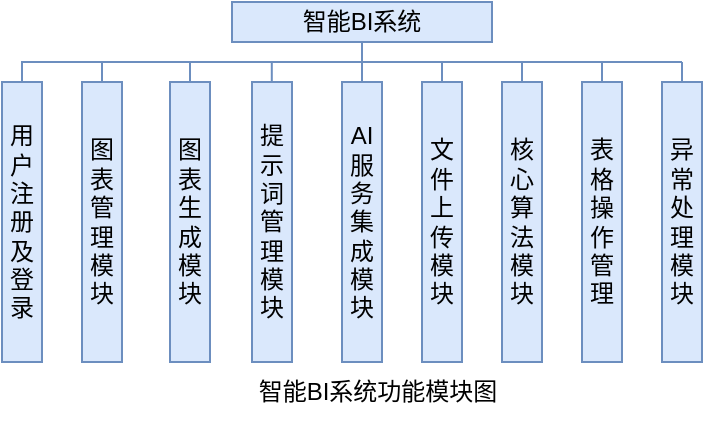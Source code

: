 <mxfile version="24.8.0">
  <diagram name="第 1 页" id="Z8dYw2rxD_TA3KUdmVeA">
    <mxGraphModel dx="655" dy="389" grid="1" gridSize="10" guides="1" tooltips="1" connect="1" arrows="1" fold="1" page="1" pageScale="1" pageWidth="827" pageHeight="1169" math="0" shadow="0">
      <root>
        <mxCell id="0" />
        <mxCell id="1" parent="0" />
        <mxCell id="sbGl9fW8TDM9Cy7e1jkT-1" value="智能BI系统" style="rounded=0;whiteSpace=wrap;html=1;fillColor=#dae8fc;strokeColor=#6c8ebf;" parent="1" vertex="1">
          <mxGeometry x="425" y="170" width="130" height="20" as="geometry" />
        </mxCell>
        <mxCell id="sbGl9fW8TDM9Cy7e1jkT-2" value="&lt;div style=&quot;&quot;&gt;用户登录&lt;/div&gt;" style="rounded=0;whiteSpace=wrap;html=1;align=center;fillColor=#dae8fc;strokeColor=#6c8ebf;" parent="1" vertex="1">
          <mxGeometry x="310" y="210" width="20" height="140" as="geometry" />
        </mxCell>
        <mxCell id="sbGl9fW8TDM9Cy7e1jkT-3" value="&lt;div style=&quot;&quot;&gt;图表管理&lt;/div&gt;&lt;div style=&quot;&quot;&gt;模块&lt;/div&gt;" style="rounded=0;whiteSpace=wrap;html=1;align=center;fillColor=#dae8fc;strokeColor=#6c8ebf;" parent="1" vertex="1">
          <mxGeometry x="350" y="210" width="20" height="140" as="geometry" />
        </mxCell>
        <mxCell id="sbGl9fW8TDM9Cy7e1jkT-4" value="&lt;div style=&quot;&quot;&gt;提示词管理&lt;/div&gt;&lt;div style=&quot;&quot;&gt;模块&lt;/div&gt;" style="rounded=0;whiteSpace=wrap;html=1;align=center;fillColor=#dae8fc;strokeColor=#6c8ebf;" parent="1" vertex="1">
          <mxGeometry x="435" y="210" width="20" height="140" as="geometry" />
        </mxCell>
        <mxCell id="sbGl9fW8TDM9Cy7e1jkT-5" value="&lt;div style=&quot;&quot;&gt;图表生成模块&lt;/div&gt;" style="rounded=0;whiteSpace=wrap;html=1;align=center;fillColor=#dae8fc;strokeColor=#6c8ebf;" parent="1" vertex="1">
          <mxGeometry x="394" y="210" width="20" height="140" as="geometry" />
        </mxCell>
        <mxCell id="sbGl9fW8TDM9Cy7e1jkT-6" value="&lt;div style=&quot;&quot;&gt;AI&lt;/div&gt;&lt;div style=&quot;&quot;&gt;服务集成&lt;/div&gt;&lt;div style=&quot;&quot;&gt;模块&lt;/div&gt;" style="rounded=0;whiteSpace=wrap;html=1;align=center;fillColor=#dae8fc;strokeColor=#6c8ebf;" parent="1" vertex="1">
          <mxGeometry x="480" y="210" width="20" height="140" as="geometry" />
        </mxCell>
        <mxCell id="sbGl9fW8TDM9Cy7e1jkT-7" value="&lt;div style=&quot;&quot;&gt;文件上传&lt;/div&gt;&lt;div style=&quot;&quot;&gt;模块&lt;/div&gt;" style="rounded=0;whiteSpace=wrap;html=1;align=center;fillColor=#dae8fc;strokeColor=#6c8ebf;" parent="1" vertex="1">
          <mxGeometry x="520" y="210" width="20" height="140" as="geometry" />
        </mxCell>
        <mxCell id="sbGl9fW8TDM9Cy7e1jkT-8" value="&lt;div style=&quot;&quot;&gt;核心算法&lt;/div&gt;&lt;div style=&quot;&quot;&gt;模块&lt;/div&gt;" style="rounded=0;whiteSpace=wrap;html=1;align=center;fillColor=#dae8fc;strokeColor=#6c8ebf;" parent="1" vertex="1">
          <mxGeometry x="560" y="210" width="20" height="140" as="geometry" />
        </mxCell>
        <mxCell id="sbGl9fW8TDM9Cy7e1jkT-13" value="" style="endArrow=none;html=1;rounded=0;entryX=0.5;entryY=1;entryDx=0;entryDy=0;exitX=0.5;exitY=0;exitDx=0;exitDy=0;fillColor=#dae8fc;strokeColor=#6c8ebf;" parent="1" source="sbGl9fW8TDM9Cy7e1jkT-2" target="sbGl9fW8TDM9Cy7e1jkT-1" edge="1">
          <mxGeometry width="50" height="50" relative="1" as="geometry">
            <mxPoint x="260" y="200" as="sourcePoint" />
            <mxPoint x="350" y="170" as="targetPoint" />
            <Array as="points">
              <mxPoint x="320" y="200" />
              <mxPoint x="390" y="200" />
              <mxPoint x="490" y="200" />
            </Array>
          </mxGeometry>
        </mxCell>
        <mxCell id="sbGl9fW8TDM9Cy7e1jkT-14" value="" style="endArrow=none;html=1;rounded=0;exitX=0.5;exitY=0;exitDx=0;exitDy=0;fillColor=#dae8fc;strokeColor=#6c8ebf;" parent="1" source="sbGl9fW8TDM9Cy7e1jkT-3" edge="1">
          <mxGeometry width="50" height="50" relative="1" as="geometry">
            <mxPoint x="320" y="250" as="sourcePoint" />
            <mxPoint x="360" y="200" as="targetPoint" />
          </mxGeometry>
        </mxCell>
        <mxCell id="sbGl9fW8TDM9Cy7e1jkT-17" value="" style="endArrow=none;html=1;rounded=0;exitX=0.5;exitY=0;exitDx=0;exitDy=0;fillColor=#dae8fc;strokeColor=#6c8ebf;" parent="1" source="sbGl9fW8TDM9Cy7e1jkT-5" edge="1">
          <mxGeometry width="50" height="50" relative="1" as="geometry">
            <mxPoint x="360" y="260" as="sourcePoint" />
            <mxPoint x="404" y="200" as="targetPoint" />
          </mxGeometry>
        </mxCell>
        <mxCell id="sbGl9fW8TDM9Cy7e1jkT-18" value="" style="endArrow=none;html=1;rounded=0;fillColor=#dae8fc;strokeColor=#6c8ebf;" parent="1" edge="1">
          <mxGeometry width="50" height="50" relative="1" as="geometry">
            <mxPoint x="444.9" y="210" as="sourcePoint" />
            <mxPoint x="444.9" y="200" as="targetPoint" />
          </mxGeometry>
        </mxCell>
        <mxCell id="sbGl9fW8TDM9Cy7e1jkT-19" value="" style="endArrow=none;html=1;rounded=0;fillColor=#dae8fc;strokeColor=#6c8ebf;" parent="1" edge="1">
          <mxGeometry width="50" height="50" relative="1" as="geometry">
            <mxPoint x="445" y="200" as="sourcePoint" />
            <mxPoint x="650" y="200" as="targetPoint" />
            <Array as="points" />
          </mxGeometry>
        </mxCell>
        <mxCell id="sbGl9fW8TDM9Cy7e1jkT-21" value="" style="endArrow=none;html=1;rounded=0;exitX=0.5;exitY=0;exitDx=0;exitDy=0;fillColor=#dae8fc;strokeColor=#6c8ebf;" parent="1" source="sbGl9fW8TDM9Cy7e1jkT-8" edge="1">
          <mxGeometry width="50" height="50" relative="1" as="geometry">
            <mxPoint x="550" y="230" as="sourcePoint" />
            <mxPoint x="570" y="200" as="targetPoint" />
          </mxGeometry>
        </mxCell>
        <mxCell id="O3sxbzI2yGwFAt7N3bGT-1" value="&lt;div style=&quot;&quot;&gt;用户&lt;/div&gt;&lt;div style=&quot;&quot;&gt;注册及登录&lt;/div&gt;" style="rounded=0;whiteSpace=wrap;html=1;align=center;fillColor=#dae8fc;strokeColor=#6c8ebf;" vertex="1" parent="1">
          <mxGeometry x="310" y="210" width="20" height="140" as="geometry" />
        </mxCell>
        <mxCell id="O3sxbzI2yGwFAt7N3bGT-3" value="智能BI系统功能模块图" style="text;html=1;align=center;verticalAlign=middle;whiteSpace=wrap;rounded=0;" vertex="1" parent="1">
          <mxGeometry x="425" y="350" width="146" height="30" as="geometry" />
        </mxCell>
        <mxCell id="O3sxbzI2yGwFAt7N3bGT-4" value="&lt;div style=&quot;&quot;&gt;表格操作管理&lt;/div&gt;" style="rounded=0;whiteSpace=wrap;html=1;align=center;fillColor=#dae8fc;strokeColor=#6c8ebf;" vertex="1" parent="1">
          <mxGeometry x="600" y="210" width="20" height="140" as="geometry" />
        </mxCell>
        <mxCell id="O3sxbzI2yGwFAt7N3bGT-8" value="" style="endArrow=none;html=1;rounded=0;exitX=0.5;exitY=0;exitDx=0;exitDy=0;fillColor=#dae8fc;strokeColor=#6c8ebf;" edge="1" parent="1" source="sbGl9fW8TDM9Cy7e1jkT-6">
          <mxGeometry width="50" height="50" relative="1" as="geometry">
            <mxPoint x="440" y="250" as="sourcePoint" />
            <mxPoint x="490" y="200" as="targetPoint" />
          </mxGeometry>
        </mxCell>
        <mxCell id="O3sxbzI2yGwFAt7N3bGT-9" value="" style="endArrow=none;html=1;rounded=0;exitX=0.5;exitY=0;exitDx=0;exitDy=0;fillColor=#dae8fc;strokeColor=#6c8ebf;" edge="1" parent="1" source="sbGl9fW8TDM9Cy7e1jkT-7">
          <mxGeometry width="50" height="50" relative="1" as="geometry">
            <mxPoint x="480" y="250" as="sourcePoint" />
            <mxPoint x="530" y="200" as="targetPoint" />
          </mxGeometry>
        </mxCell>
        <mxCell id="O3sxbzI2yGwFAt7N3bGT-10" value="" style="endArrow=none;html=1;rounded=0;exitX=0.5;exitY=0;exitDx=0;exitDy=0;fillColor=#dae8fc;strokeColor=#6c8ebf;" edge="1" parent="1" source="O3sxbzI2yGwFAt7N3bGT-4">
          <mxGeometry width="50" height="50" relative="1" as="geometry">
            <mxPoint x="560" y="250" as="sourcePoint" />
            <mxPoint x="610" y="200" as="targetPoint" />
          </mxGeometry>
        </mxCell>
        <mxCell id="O3sxbzI2yGwFAt7N3bGT-11" value="&lt;div style=&quot;&quot;&gt;异常处理模块&lt;/div&gt;" style="rounded=0;whiteSpace=wrap;html=1;align=center;fillColor=#dae8fc;strokeColor=#6c8ebf;" vertex="1" parent="1">
          <mxGeometry x="640" y="210" width="20" height="140" as="geometry" />
        </mxCell>
        <mxCell id="O3sxbzI2yGwFAt7N3bGT-12" value="" style="endArrow=none;html=1;rounded=0;fillColor=#dae8fc;strokeColor=#6c8ebf;" edge="1" parent="1" source="O3sxbzI2yGwFAt7N3bGT-11">
          <mxGeometry width="50" height="50" relative="1" as="geometry">
            <mxPoint x="600" y="250" as="sourcePoint" />
            <mxPoint x="650" y="200" as="targetPoint" />
          </mxGeometry>
        </mxCell>
      </root>
    </mxGraphModel>
  </diagram>
</mxfile>
